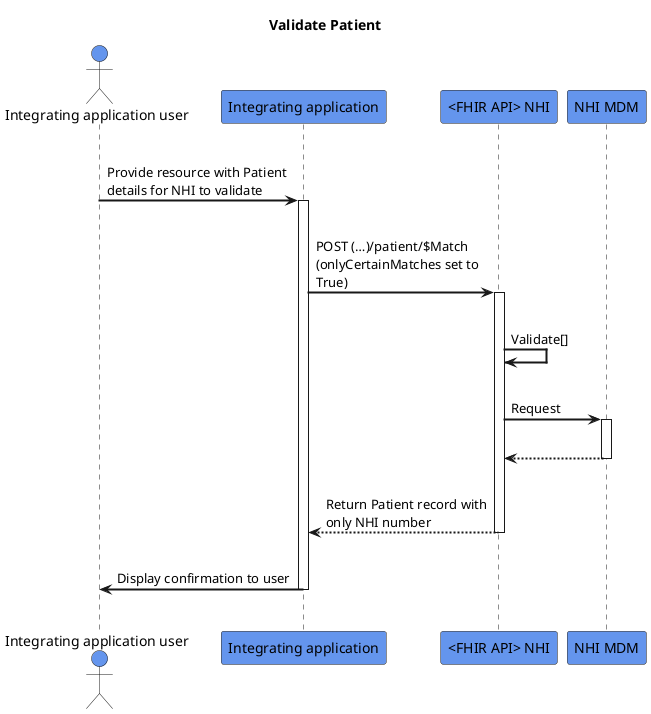@startuml
skinparam sequenceArrowThickness 2
skinparam roundcorner 5
skinparam maxmessagesize 180
skinparam sequenceParticipant bold
title Validate Patient
actor "Integrating application user" as User #CornflowerBlue
participant "Integrating application" as A #CornflowerBlue
participant "<FHIR API> NHI" as B #CornflowerBlue
participant "NHI MDM" as C #CornflowerBlue
|||
User -> A: Provide resource with Patient details for NHI to validate
activate A
|||
A -> B: POST (…)/patient/$Match (onlyCertainMatches set to True)
activate B
|||
B -> B: Validate[]
|||
B -> C: Request
activate C
|||

C -[dashed]-> B:
deactivate C
|||
B -[dashed]-> A: Return Patient record with only NHI number
deactivate B
|||
A -> User: Display confirmation to user
deactivate A
|||
@enduml
